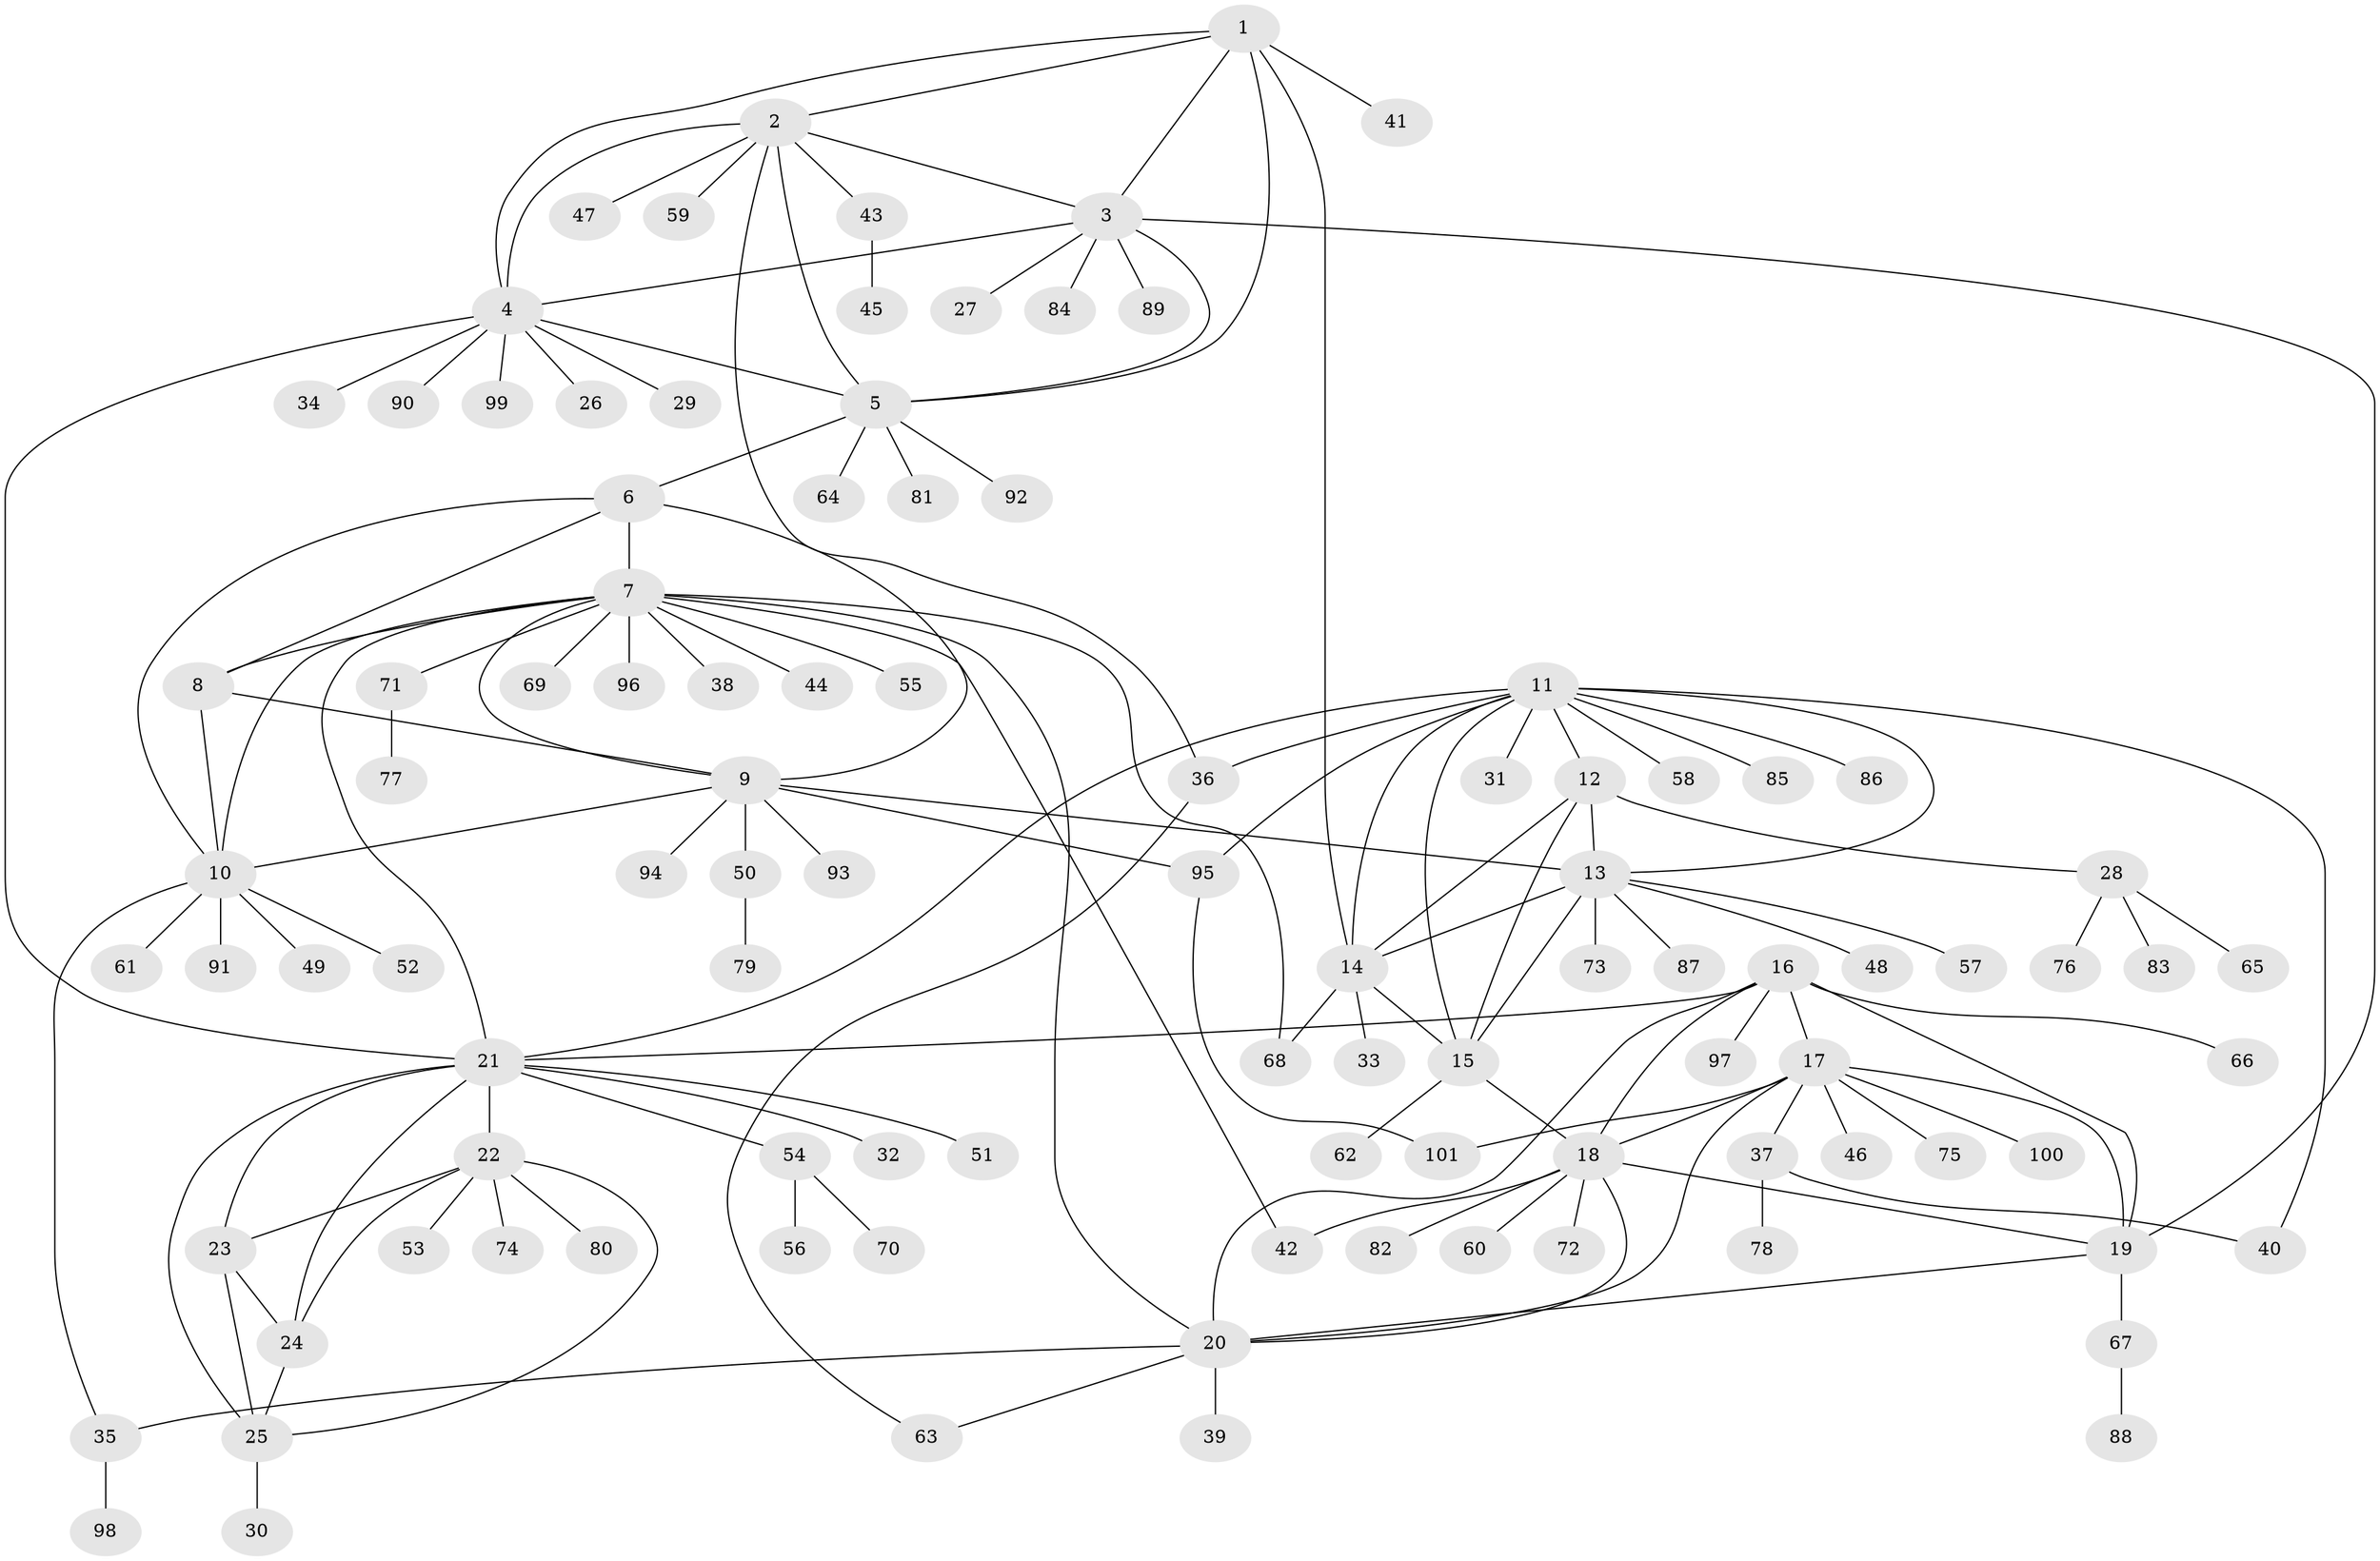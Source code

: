 // Generated by graph-tools (version 1.1) at 2025/11/02/27/25 16:11:35]
// undirected, 101 vertices, 144 edges
graph export_dot {
graph [start="1"]
  node [color=gray90,style=filled];
  1;
  2;
  3;
  4;
  5;
  6;
  7;
  8;
  9;
  10;
  11;
  12;
  13;
  14;
  15;
  16;
  17;
  18;
  19;
  20;
  21;
  22;
  23;
  24;
  25;
  26;
  27;
  28;
  29;
  30;
  31;
  32;
  33;
  34;
  35;
  36;
  37;
  38;
  39;
  40;
  41;
  42;
  43;
  44;
  45;
  46;
  47;
  48;
  49;
  50;
  51;
  52;
  53;
  54;
  55;
  56;
  57;
  58;
  59;
  60;
  61;
  62;
  63;
  64;
  65;
  66;
  67;
  68;
  69;
  70;
  71;
  72;
  73;
  74;
  75;
  76;
  77;
  78;
  79;
  80;
  81;
  82;
  83;
  84;
  85;
  86;
  87;
  88;
  89;
  90;
  91;
  92;
  93;
  94;
  95;
  96;
  97;
  98;
  99;
  100;
  101;
  1 -- 2;
  1 -- 3;
  1 -- 4;
  1 -- 5;
  1 -- 14;
  1 -- 41;
  2 -- 3;
  2 -- 4;
  2 -- 5;
  2 -- 36;
  2 -- 43;
  2 -- 47;
  2 -- 59;
  3 -- 4;
  3 -- 5;
  3 -- 19;
  3 -- 27;
  3 -- 84;
  3 -- 89;
  4 -- 5;
  4 -- 21;
  4 -- 26;
  4 -- 29;
  4 -- 34;
  4 -- 90;
  4 -- 99;
  5 -- 6;
  5 -- 64;
  5 -- 81;
  5 -- 92;
  6 -- 7;
  6 -- 8;
  6 -- 9;
  6 -- 10;
  7 -- 8;
  7 -- 9;
  7 -- 10;
  7 -- 20;
  7 -- 21;
  7 -- 38;
  7 -- 42;
  7 -- 44;
  7 -- 55;
  7 -- 68;
  7 -- 69;
  7 -- 71;
  7 -- 96;
  8 -- 9;
  8 -- 10;
  9 -- 10;
  9 -- 13;
  9 -- 50;
  9 -- 93;
  9 -- 94;
  9 -- 95;
  10 -- 35;
  10 -- 49;
  10 -- 52;
  10 -- 61;
  10 -- 91;
  11 -- 12;
  11 -- 13;
  11 -- 14;
  11 -- 15;
  11 -- 21;
  11 -- 31;
  11 -- 36;
  11 -- 40;
  11 -- 58;
  11 -- 85;
  11 -- 86;
  11 -- 95;
  12 -- 13;
  12 -- 14;
  12 -- 15;
  12 -- 28;
  13 -- 14;
  13 -- 15;
  13 -- 48;
  13 -- 57;
  13 -- 73;
  13 -- 87;
  14 -- 15;
  14 -- 33;
  14 -- 68;
  15 -- 18;
  15 -- 62;
  16 -- 17;
  16 -- 18;
  16 -- 19;
  16 -- 20;
  16 -- 21;
  16 -- 66;
  16 -- 97;
  17 -- 18;
  17 -- 19;
  17 -- 20;
  17 -- 37;
  17 -- 46;
  17 -- 75;
  17 -- 100;
  17 -- 101;
  18 -- 19;
  18 -- 20;
  18 -- 42;
  18 -- 60;
  18 -- 72;
  18 -- 82;
  19 -- 20;
  19 -- 67;
  20 -- 35;
  20 -- 39;
  20 -- 63;
  21 -- 22;
  21 -- 23;
  21 -- 24;
  21 -- 25;
  21 -- 32;
  21 -- 51;
  21 -- 54;
  22 -- 23;
  22 -- 24;
  22 -- 25;
  22 -- 53;
  22 -- 74;
  22 -- 80;
  23 -- 24;
  23 -- 25;
  24 -- 25;
  25 -- 30;
  28 -- 65;
  28 -- 76;
  28 -- 83;
  35 -- 98;
  36 -- 63;
  37 -- 40;
  37 -- 78;
  43 -- 45;
  50 -- 79;
  54 -- 56;
  54 -- 70;
  67 -- 88;
  71 -- 77;
  95 -- 101;
}
